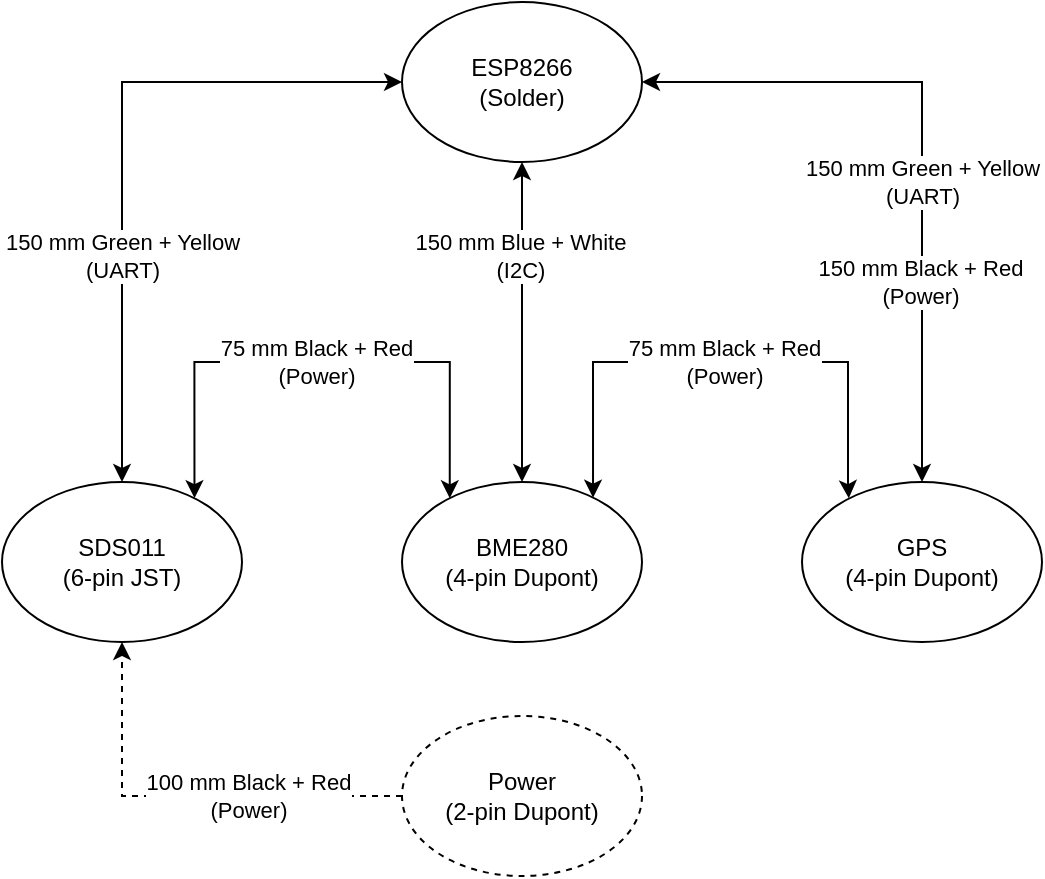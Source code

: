 <mxfile version="17.1.2" type="device"><diagram id="fkvqS82LTlGLZYwKhMPb" name="Page-1"><mxGraphModel dx="1056" dy="616" grid="1" gridSize="10" guides="1" tooltips="1" connect="1" arrows="1" fold="1" page="1" pageScale="1" pageWidth="1169" pageHeight="827" math="0" shadow="0"><root><mxCell id="0"/><mxCell id="1" parent="0"/><mxCell id="K6_4w7cMPh9FugXk8l2X-4" style="edgeStyle=orthogonalEdgeStyle;rounded=0;orthogonalLoop=1;jettySize=auto;html=1;exitX=0.802;exitY=0.101;exitDx=0;exitDy=0;entryX=0.199;entryY=0.102;entryDx=0;entryDy=0;entryPerimeter=0;exitPerimeter=0;startArrow=classic;startFill=1;" parent="1" source="K6_4w7cMPh9FugXk8l2X-1" target="K6_4w7cMPh9FugXk8l2X-2" edge="1"><mxGeometry relative="1" as="geometry"><mxPoint x="585" y="473" as="targetPoint"/><Array as="points"><mxPoint x="421" y="433"/><mxPoint x="549" y="433"/></Array></mxGeometry></mxCell><mxCell id="K6_4w7cMPh9FugXk8l2X-8" value="75 mm Black + Red&lt;br&gt;(Power)" style="edgeLabel;html=1;align=center;verticalAlign=middle;resizable=0;points=[];" parent="K6_4w7cMPh9FugXk8l2X-4" vertex="1" connectable="0"><mxGeometry x="-0.026" relative="1" as="geometry"><mxPoint as="offset"/></mxGeometry></mxCell><mxCell id="K6_4w7cMPh9FugXk8l2X-14" style="edgeStyle=orthogonalEdgeStyle;rounded=0;orthogonalLoop=1;jettySize=auto;html=1;entryX=0;entryY=0.5;entryDx=0;entryDy=0;exitX=0.5;exitY=0;exitDx=0;exitDy=0;startArrow=classic;startFill=1;" parent="1" source="K6_4w7cMPh9FugXk8l2X-1" target="K6_4w7cMPh9FugXk8l2X-10" edge="1"><mxGeometry relative="1" as="geometry"/></mxCell><mxCell id="K6_4w7cMPh9FugXk8l2X-16" value="150 mm Green + Yellow&lt;br&gt;(UART)" style="edgeLabel;html=1;align=center;verticalAlign=middle;resizable=0;points=[];" parent="K6_4w7cMPh9FugXk8l2X-14" vertex="1" connectable="0"><mxGeometry x="-0.245" y="3" relative="1" as="geometry"><mxPoint x="3" y="15" as="offset"/></mxGeometry></mxCell><mxCell id="K6_4w7cMPh9FugXk8l2X-1" value="SDS011&lt;br&gt;(6-pin JST)" style="ellipse;whiteSpace=wrap;html=1;" parent="1" vertex="1"><mxGeometry x="325" y="493" width="120" height="80" as="geometry"/></mxCell><mxCell id="K6_4w7cMPh9FugXk8l2X-5" style="edgeStyle=orthogonalEdgeStyle;rounded=0;orthogonalLoop=1;jettySize=auto;html=1;entryX=0.195;entryY=0.101;entryDx=0;entryDy=0;exitX=0.796;exitY=0.098;exitDx=0;exitDy=0;exitPerimeter=0;entryPerimeter=0;startArrow=classic;startFill=1;" parent="1" source="K6_4w7cMPh9FugXk8l2X-2" target="K6_4w7cMPh9FugXk8l2X-3" edge="1"><mxGeometry relative="1" as="geometry"><Array as="points"><mxPoint x="621" y="433"/><mxPoint x="748" y="433"/><mxPoint x="748" y="493"/></Array></mxGeometry></mxCell><mxCell id="K6_4w7cMPh9FugXk8l2X-9" value="75 mm Black + Red&lt;br&gt;(Power)" style="edgeLabel;html=1;align=center;verticalAlign=middle;resizable=0;points=[];" parent="K6_4w7cMPh9FugXk8l2X-5" vertex="1" connectable="0"><mxGeometry x="0.077" relative="1" as="geometry"><mxPoint x="-9" as="offset"/></mxGeometry></mxCell><mxCell id="K6_4w7cMPh9FugXk8l2X-11" style="edgeStyle=orthogonalEdgeStyle;rounded=0;orthogonalLoop=1;jettySize=auto;html=1;entryX=0.5;entryY=1;entryDx=0;entryDy=0;startArrow=classic;startFill=1;" parent="1" source="K6_4w7cMPh9FugXk8l2X-2" target="K6_4w7cMPh9FugXk8l2X-10" edge="1"><mxGeometry relative="1" as="geometry"/></mxCell><mxCell id="dWVlum3AZldx1tJ-cyH7-1" value="150 mm Blue + White&lt;br&gt;(I2C)" style="edgeLabel;html=1;align=center;verticalAlign=middle;resizable=0;points=[];" parent="K6_4w7cMPh9FugXk8l2X-11" vertex="1" connectable="0"><mxGeometry x="0.537" y="-1" relative="1" as="geometry"><mxPoint x="-2" y="10" as="offset"/></mxGeometry></mxCell><mxCell id="K6_4w7cMPh9FugXk8l2X-2" value="BME280&lt;br&gt;(4-pin Dupont)" style="ellipse;whiteSpace=wrap;html=1;" parent="1" vertex="1"><mxGeometry x="525" y="493" width="120" height="80" as="geometry"/></mxCell><mxCell id="K6_4w7cMPh9FugXk8l2X-15" style="edgeStyle=orthogonalEdgeStyle;rounded=0;orthogonalLoop=1;jettySize=auto;html=1;entryX=1;entryY=0.5;entryDx=0;entryDy=0;exitX=0.5;exitY=0;exitDx=0;exitDy=0;startArrow=classic;startFill=1;" parent="1" source="K6_4w7cMPh9FugXk8l2X-3" target="K6_4w7cMPh9FugXk8l2X-10" edge="1"><mxGeometry relative="1" as="geometry"/></mxCell><mxCell id="K6_4w7cMPh9FugXk8l2X-17" value="150 mm Green + Yellow&lt;br&gt;(UART)" style="edgeLabel;html=1;align=center;verticalAlign=middle;resizable=0;points=[];" parent="K6_4w7cMPh9FugXk8l2X-15" vertex="1" connectable="0"><mxGeometry x="-0.265" y="1" relative="1" as="geometry"><mxPoint x="1" y="-25" as="offset"/></mxGeometry></mxCell><mxCell id="K6_4w7cMPh9FugXk8l2X-18" value="150 mm Black + Red&lt;br&gt;(Power)" style="edgeLabel;html=1;align=center;verticalAlign=middle;resizable=0;points=[];" parent="K6_4w7cMPh9FugXk8l2X-15" vertex="1" connectable="0"><mxGeometry x="-0.328" y="1" relative="1" as="geometry"><mxPoint y="14" as="offset"/></mxGeometry></mxCell><mxCell id="K6_4w7cMPh9FugXk8l2X-3" value="GPS&lt;br&gt;(4-pin Dupont)" style="ellipse;whiteSpace=wrap;html=1;" parent="1" vertex="1"><mxGeometry x="725" y="493" width="120" height="80" as="geometry"/></mxCell><mxCell id="K6_4w7cMPh9FugXk8l2X-10" value="ESP8266&lt;br&gt;(Solder)" style="ellipse;whiteSpace=wrap;html=1;" parent="1" vertex="1"><mxGeometry x="525" y="253" width="120" height="80" as="geometry"/></mxCell><mxCell id="Ir_k58SE3Sk6Pu6TsLps-1" style="edgeStyle=orthogonalEdgeStyle;rounded=0;orthogonalLoop=1;jettySize=auto;html=1;entryX=0.5;entryY=1;entryDx=0;entryDy=0;startArrow=none;startFill=0;exitX=0;exitY=0.5;exitDx=0;exitDy=0;dashed=1;" edge="1" parent="1" source="Ir_k58SE3Sk6Pu6TsLps-3" target="K6_4w7cMPh9FugXk8l2X-1"><mxGeometry relative="1" as="geometry"><mxPoint x="348.68" y="501.16" as="targetPoint"/><Array as="points"><mxPoint x="385" y="650"/></Array><mxPoint x="550" y="650" as="sourcePoint"/></mxGeometry></mxCell><mxCell id="Ir_k58SE3Sk6Pu6TsLps-2" value="100 mm Black + Red&lt;br&gt;(Power)" style="edgeLabel;html=1;align=center;verticalAlign=middle;resizable=0;points=[];" vertex="1" connectable="0" parent="Ir_k58SE3Sk6Pu6TsLps-1"><mxGeometry x="-0.026" relative="1" as="geometry"><mxPoint x="28" as="offset"/></mxGeometry></mxCell><mxCell id="Ir_k58SE3Sk6Pu6TsLps-3" value="Power&lt;br&gt;(2-pin Dupont)" style="ellipse;whiteSpace=wrap;html=1;dashed=1;" vertex="1" parent="1"><mxGeometry x="525" y="610" width="120" height="80" as="geometry"/></mxCell></root></mxGraphModel></diagram></mxfile>